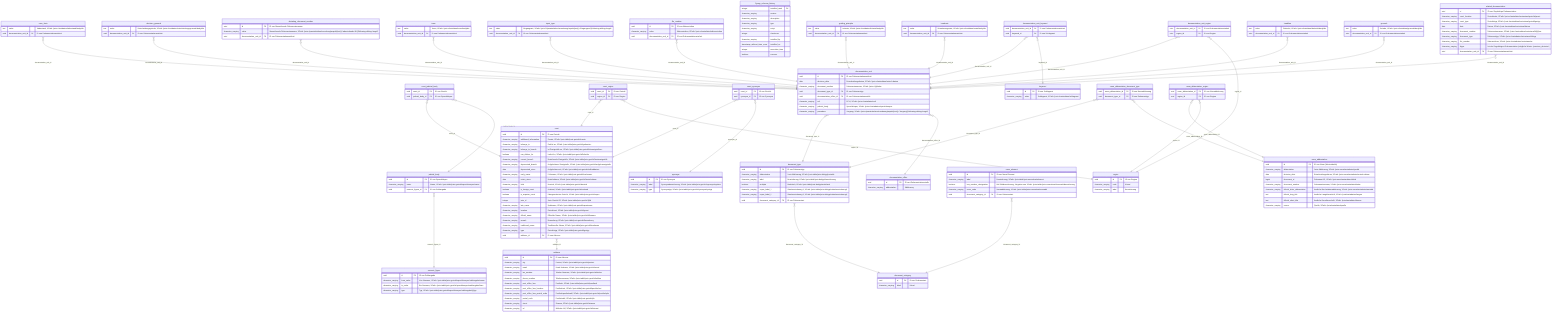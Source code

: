 erDiagram
    address {
        uuid id PK"ID von Adresse"
        character_varying city "Postort, XPath: /juris-table/juris-gericht/postort"
        character_varying email "Email-Adresse, XPath: /juris-table/juris-gericht/email"
        character_varying fax_number "Telefax-Nummer, XPath: /juris-table/juris-gericht/telefax"
        character_varying phone_number "Telefonnummer, XPath: /juris-table/juris-gericht/telefon"
        character_varying post_office_box "Postfach, XPath: /juris-table/juris-gericht/postfach"
        character_varying post_office_box_location "Postfachort, XPath: /juris-table/juris-gericht/postfachort"
        character_varying post_office_box_postal_code "Postfachpostleitzahl, XPath: /juris-table/juris-gericht/postfachplz"
        character_varying postal_code "Postleitzahl, XPath: /juris-table/juris-gericht/plz"
        character_varying street "Strasse, XPath: /juris-table/juris-gericht/strasse"
        character_varying url "Website-Url, XPath: /juris-table/juris-gericht/internet"
    }

    case_facts {
        text value "Tatbestand, XPath: /juris-r/textdaten/tatbestand/body/div"
        uuid documentation_unit_id FK"ID von Dokumentationseinheit"
    }

    court {
        uuid id PK"ID von Gericht"
        character_varying additional_information "Zusatz, XPath: /juris-table/juris-gericht/zusatz"
        character_varying belongs_to "Gehört zu, XPath: /juris-table/juris-gericht/gehoertzu"
        character_varying belongs_to_branch "Ist Zweigstelle zu, XPath: /juris-table/juris-gericht/istzweigstellezu"
        boolean can_deliver_lrs "Liefert lrs, XPath: /juris-table/juris-gericht/liefertlrs"
        character_varying current_branch "Bestehende Zweigstelle, XPath: /juris-table/juris-gericht/bestzweigstelle"
        character_varying deprecated_branch "Aufgehobene Zweigstelle, XPath: /juris-table/juris-gericht/aufgehzweigstelle"
        date deprecated_since "Aufgehoben seit, XPath: /juris-table/juris-gericht/aufhebdatum"
        character_varying early_name "Frühname, XPath: /juris-table/juris-gericht/fruehname"
        date exists_since "Bestehdatum, XPath: /juris-table/juris-gericht/bestehdatum"
        character_varying field "Bereich, XPath: /juris-table/juris-gericht/bereich"
        boolean is_foreign_court "Ausland, XPath: /juris-table/juris-gericht/ausland"
        boolean is_superior_court "Übergeordnetes Gericht, XPath: /juris-table/juris-gericht/supra"
        integer juris_id "Juris-Gericht ID, XPath: /juris-table/juris-gericht/@id"
        character_varying late_name "Spätname, XPath: /juris-table/juris-gericht/spaetname"
        character_varying location "Gerichtsort, XPath: /juris-table/juris-gericht/gerort"
        character_varying official_name "Offizeller Name, XPath: /juris-table/juris-gericht/offizname"
        character_varying remark "Bemerkung, XPath: /juris-table/juris-gericht/bemerkung"
        character_varying traditional_name "Traditioneller Name, XPath: /juris-table/juris-gericht/tradname"
        character_varying type "Gerichtstyp, XPath: /juris-table/juris-gericht/gertyp"
        uuid address_id FK"ID von Adresse"
    }

    court_judicial_body {
        uuid court_id PK"ID von Gericht"
        uuid judicial_body_id PK"ID von Spruchkörper"
    }

    court_region {
        uuid court_id PK"ID von Gericht"
        uuid region_id PK"ID von Region"
    }

    court_synonym {
        uuid court_id PK"ID von Gericht"
        uuid synonym_id PK"ID von Synonym"
    }

    decision_grounds {
        text value "Entscheidungsgründe, XPath: /juris-r/textdaten/entscheidungsgruende/body/div"
        uuid documentation_unit_id FK"ID von Dokumentationseinheit"
    }

    deviating_document_number {
        uuid id PK"ID von Abweichende Dokumentnummer"
        character_varying value "Abweichende Dokumentnummer, XPath: /juris-r/paratrubriken/zuordnung/aspekt[text()='abweichende Nr']/following-sibling::begriff"
        uuid documentation_unit_id FK"ID von Dokumentationseinheit"
    }

    document_category {
        uuid id PK"ID von Dokumentart"
        character_varying label "Kürzel"
    }

    document_type {
        uuid id PK"ID von Dokumenttyp"
        character_varying abbreviation "Juris-Abkürzung, XPath: /juris-table/juris-doktyp/jurisabk"
        character_varying label "Bezeichnung, XPath: /juris-table/juris-doktyp/bezeichnung"
        boolean multiple "Mehrfach, XPath: /juris-table/juris-doktyp/mehrfach"
        character_varying super_label_1 "Überbezeichnung 1, XPath: /juris-table/juris-doktyp/ueberbezeichnung1"
        character_varying super_label_2 "Überbezeichnung 2, XPath: /juris-table/juris-doktyp/ueberbezeichnung2"
        uuid document_category_id FK"ID von Dokumentart"
    }

    documentation_office {
        uuid id PK"ID von Dokumentationsstelle"
        character_varying abbreviation "Abkürzung"
    }

    documentation_unit {
        uuid id PK"ID von Dokumentationseinheit"
        date decision_date "Entscheidungsdatum, XPath: /juris-r/metadaten/entsch-datum"
        character_varying document_number "Dokumentnummer, XPath: /juris-r/@doknr"
        uuid document_type_id FK"ID von Dokumenttyp"
        uuid documentation_office_id FK"ID von Dokumentationsstelle"
        character_varying ecli "ECLI, XPath: /juris-r/metadaten/ecli"
        character_varying judicial_body "Spruchkörper, XPath: /juris-r/metadaten/spruchkoerper"
        character_varying procedure "Vorgang, XPath: /juris-r/paratrubriken/zuordnung/aspekt[text()='Vorgang']/following-sibling::begriff"
    }

    documentation_unit_keyword {
        uuid documentation_unit_id PK"ID von Dokumentationseinheit"
        uuid keyword_id PK"ID von Schlagwort"
    }

    documentation_unit_region {
        uuid documentation_unit_id PK"ID von Dokumentationseinheit"
        uuid region_id PK"ID von Region"
    }

    file_number {
        uuid id PK"ID von Aktenzeichen"
        character_varying value "Aktenzeichen, XPath: /juris-r/metadaten/aktenzeichen"
        uuid documentation_unit_id FK"ID von Dokumentationseinheit"
    }

    flyway_schema_history {
        integer installed_rank PK
        character_varying version 
        character_varying description 
        character_varying type 
        character_varying script 
        integer checksum 
        character_varying installed_by 
        timestamp_without_time_zone installed_on 
        integer execution_time 
        boolean success 
    }

    grounds {
        text value "Gründe, XPath: /juris-r/textdaten/gruende/body/div"
        uuid documentation_unit_id FK"ID von Dokumentationseinheit"
    }

    guiding_principle {
        text value "Leitsatz, XPath: /juris-r/textdaten/leitsatz/body/div"
        uuid documentation_unit_id FK"ID von Dokumentationseinheit"
    }

    headline {
        text value "Titelzeile, XPath: /juris-r/textdaten/titelzeile/body/div"
        uuid documentation_unit_id FK"ID von Dokumentationseinheit"
    }

    headnote {
        text value "Orientierungssatz, XPath: /juris-r/textdaten/osatz/body/div"
        uuid documentation_unit_id FK"ID von Dokumentationseinheit"
    }

    input_type {
        text value "Eingangsart, XPath: /juris-R/paratrubriken/zuordnung/aspekt[text()='Eingangsart']/following-sibling::begriff"
        uuid documentation_unit_id FK"ID von Dokumentationseinheit"
    }

    judicial_body {
        uuid id PK"ID von Spruchkörper"
        character_varying name "Name, XPath: /juris-table/juris-gericht/spruchkoerper/name"
        uuid numeric_figure_id FK"ID von Zahlangabe"
    }

    keyword {
        uuid id PK"ID von Schlagwort"
        character_varying value "Schlagwort, XPath: /juris-r/metadaten/schlagwort"
    }

    norm_abbreviation {
        uuid id PK"ID von Norm (Wertetabelle)"
        character_varying abbreviation "Juris-Abkürzung, XPath: /juris-norm/metadaten/jurabk"
        date decision_date "Entscheidungsdatum, XPath: /juris-norm/metadaten/entsch-datum"
        bigint document_id "Dokument ID, XPath: /juris-norm/metadaten/dokid"
        character_varying document_number "Dokumentnummer, XPath: /juris-norm/metadaten/doknr"
        character_varying official_letter_abbreviation "Amtliche Buchstabenabkürzung, XPath: /juris-norm/metadaten/amtabk"
        text official_long_title "Amtliche Langüberschrift, XPath: /juris/metadaten/langue"
        text official_short_title "Amtliche Kurzüberschrift, XPath: /juris/metadaten/kurzue"
        character_varying source "Quelle, XPath: /juris/metadaten/quelle"
    }

    norm_abbreviation_document_type {
        uuid norm_abbreviation_id PK"ID von Normabkürzung"
        uuid document_type_id PK"ID von Dokumenttyp"
    }

    norm_abbreviation_region {
        uuid norm_abbreviation_id PK"ID von Normabkürzung"
        uuid region_id PK"ID von Region"
    }

    norm_element {
        uuid id PK"ID von Norm Element"
        character_varying label "Bezeichnung, XPath: /juris-table/juris-normelem/element"
        boolean has_number_designation "Mit Zählbezeichnung, Negation von XPath: /juris-table/juris-normelem/ohnezaehlbezeichnung"
        character_varying norm_code "Normabkürzung, XPath: /juris-table/juris-normelem/normabk"
        uuid document_category_id FK"ID von Dokumentart"
    }

    numeric_figure {
        uuid id PK"ID von Zahlangabe"
        character_varying from_value "Von Nummer, XPath: /juris-table/juris-gericht/spruchkoerper/zahlangabe/vonnr"
        character_varying to_value "Bis Nummer, XPath: /juris-table/juris-gericht/spruchkoerper/zahlangabe/bisnr"
        character_varying type "Typ, XPath: /juris-table/juris-gericht/spruchkoerper/zahlangabe/@typ"
    }

    region {
        uuid id PK"ID von Region"
        character_varying code "Kürzel"
        character_varying label "Bezeichnung"
    }

    related_documentation {
        uuid id PK"ID von Zugehörige Dokumentation"
        character_varying court_location "Gerichtssitz, XPath: /juris-r/metadaten/vorinstanz/gericht/gerort"
        character_varying court_type "Gerichtstyp, XPath: /juris-r/metadaten/vorinstanz/gericht/gertyp"
        date date "Datum, XPath: /juris-r/metadaten/vorinstanz/datum"
        character_varying document_number "Dokumentnummer, XPath: /juris-r/metadaten/vorinstanz/hlj/@sw"
        character_varying document_type "Dokumenttyp, XPath: /juris-r/metadaten/vorinstanz/doktyp"
        character_varying file_number "Aktenzeichen, XPath: /juris-r/metadaten/vorinstanz/az"
        character_varying dtype "Art der Zugehörigen Dokumentation (mögliche Werte: 'previous_decision')"
        uuid documentation_unit_id FK"ID von Dokumentationseinheit"
    }

    synonym {
        uuid id PK"ID von Synonym"
        character_varying label "Synonymbezeichnung,  XPath: /juris-table/juris-gericht/synonym/synbez"
        character_varying type "Synonymtyp, XPath: /juris-table/juris-gericht/synonym/syntyp"
    }

    tenor {
        text value "Tenor, XPath: /juris-r/textdaten/tenor/body/div"
        uuid documentation_unit_id FK"ID von Dokumentationseinheit"
    }

    court }o--|| address : "address_id"
    case_facts }o--|| documentation_unit : "documentation_unit_id"
    court_synonym }o--|| court : "court_id"
    court_region }o--|| court : "court_id"
    court_judicial_body }o--|| court : "court_id"
    court_judicial_body }o--|| judicial_body : "judicial_body_id"
    court_region }o--|| region : "region_id"
    court_synonym }o--|| synonym : "synonym_id"
    decision_grounds }o--|| documentation_unit : "documentation_unit_id"
    deviating_document_number }o--|| documentation_unit : "documentation_unit_id"
    norm_element }o--|| document_category : "document_category_id"
    document_type }o--|| document_category : "document_category_id"
    norm_abbreviation_document_type }o--|| document_type : "document_type_id"
    documentation_unit }o--|| document_type : "document_type_id"
    documentation_unit }o--|| documentation_office : "documentation_office_id"
    tenor }o--|| documentation_unit : "documentation_unit_id"
    input_type }o--|| documentation_unit : "documentation_unit_id"
    documentation_unit_region }o--|| documentation_unit : "documentation_unit_id"
    documentation_unit_keyword }o--|| documentation_unit : "documentation_unit_id"
    file_number }o--|| documentation_unit : "documentation_unit_id"
    guiding_principle }o--|| documentation_unit : "documentation_unit_id"
    headnote }o--|| documentation_unit : "documentation_unit_id"
    headline }o--|| documentation_unit : "documentation_unit_id"
    grounds }o--|| documentation_unit : "documentation_unit_id"
    related_documentation }o--|| documentation_unit : "documentation_unit_id"
    documentation_unit_keyword }o--|| keyword : "keyword_id"
    documentation_unit_region }o--|| region : "region_id"
    judicial_body }o--|| numeric_figure : "numeric_figure_id"
    norm_abbreviation_document_type }o--|| norm_abbreviation : "norm_abbreviation_id"
    norm_abbreviation_region }o--|| norm_abbreviation : "norm_abbreviation_id"
    norm_abbreviation_region }o--|| region : "region_id"